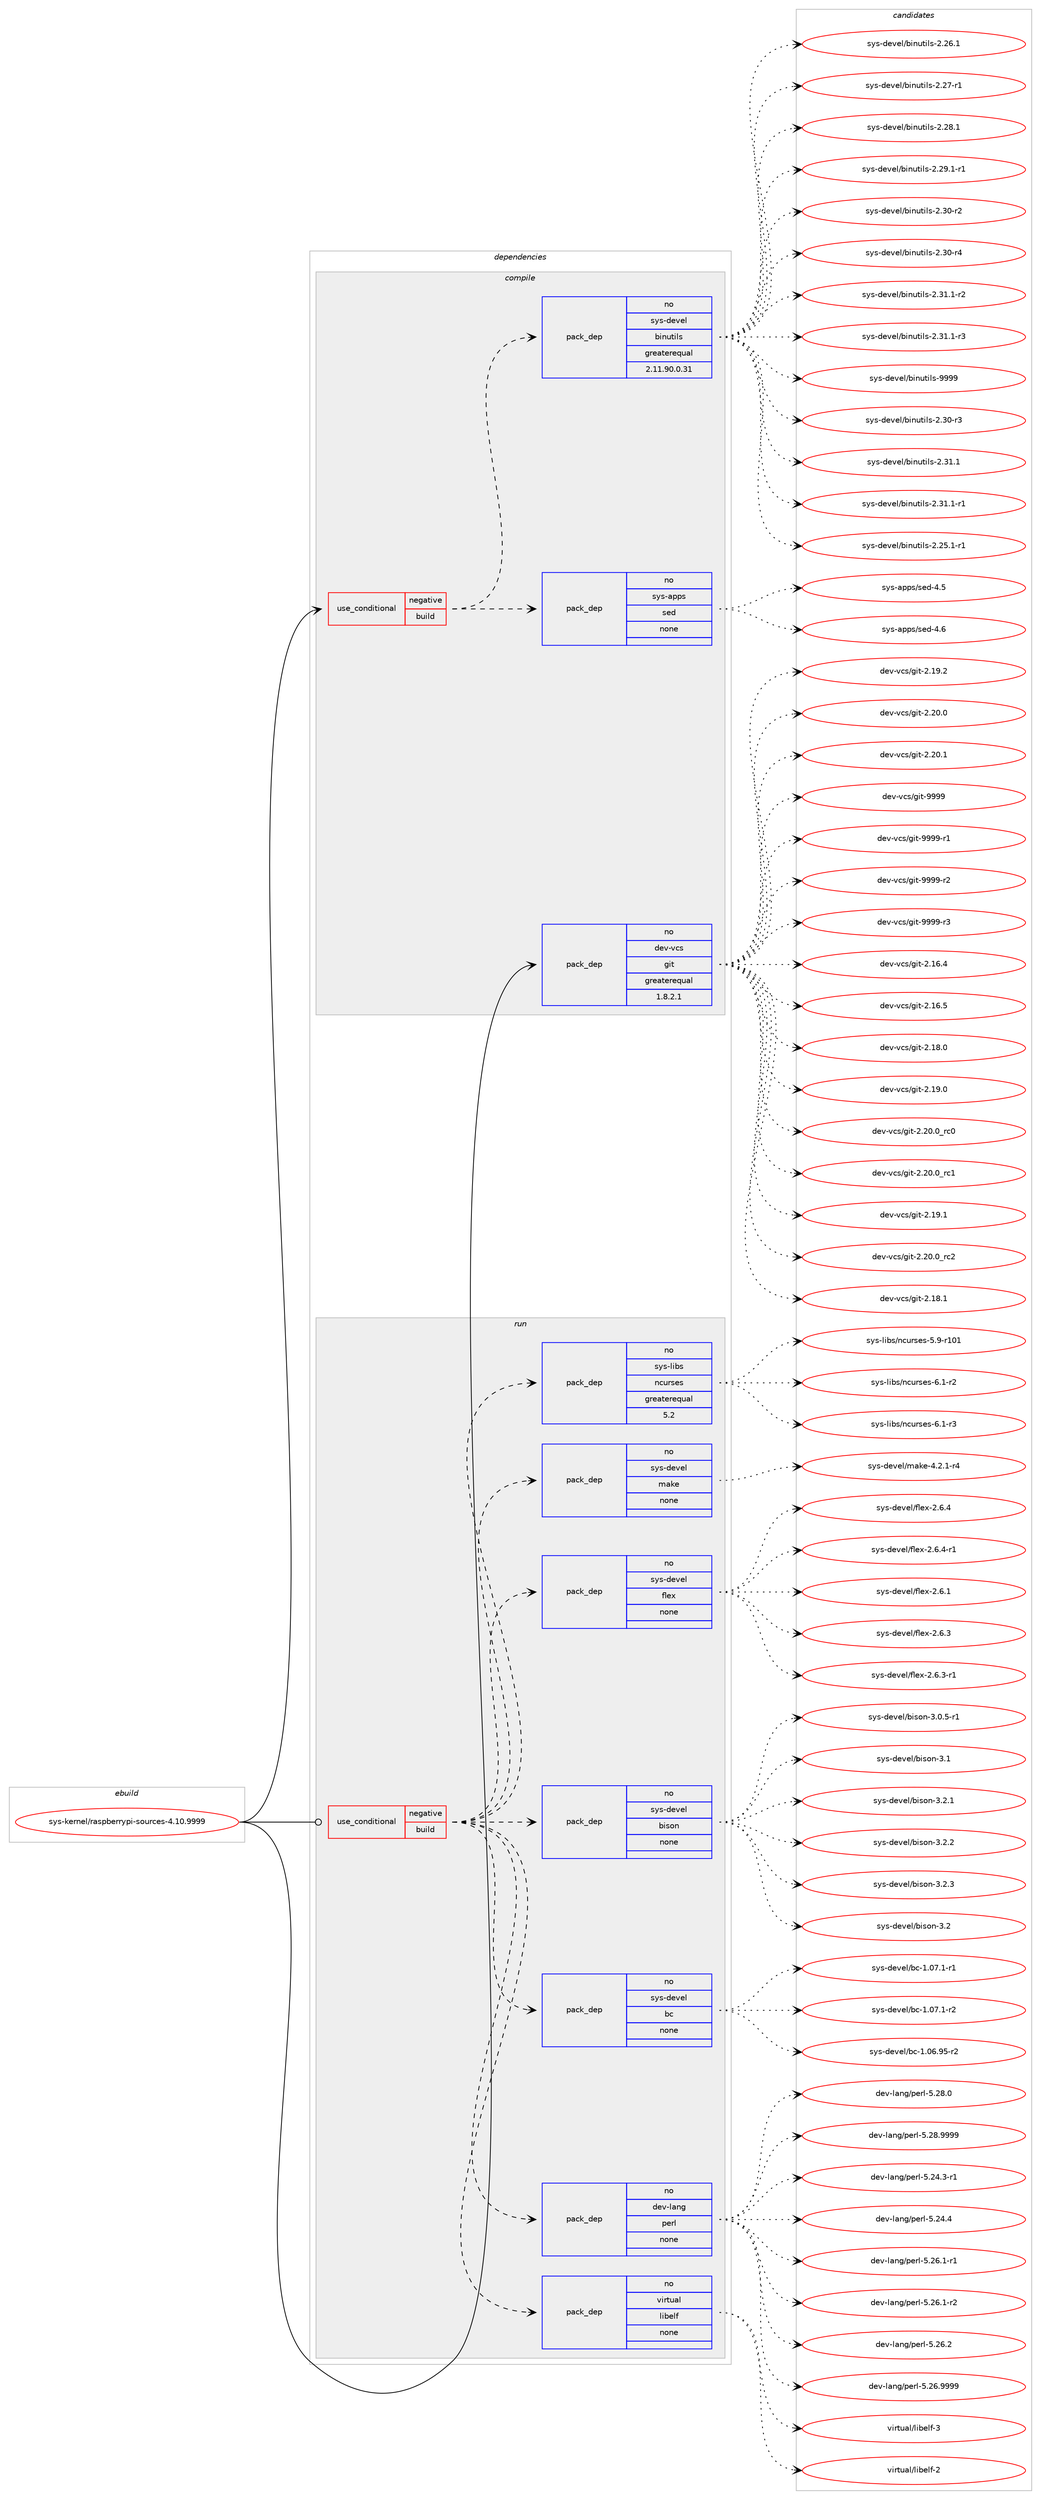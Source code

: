 digraph prolog {

# *************
# Graph options
# *************

newrank=true;
concentrate=true;
compound=true;
graph [rankdir=LR,fontname=Helvetica,fontsize=10,ranksep=1.5];#, ranksep=2.5, nodesep=0.2];
edge  [arrowhead=vee];
node  [fontname=Helvetica,fontsize=10];

# **********
# The ebuild
# **********

subgraph cluster_leftcol {
color=gray;
rank=same;
label=<<i>ebuild</i>>;
id [label="sys-kernel/raspberrypi-sources-4.10.9999", color=red, width=4, href="../sys-kernel/raspberrypi-sources-4.10.9999.svg"];
}

# ****************
# The dependencies
# ****************

subgraph cluster_midcol {
color=gray;
label=<<i>dependencies</i>>;
subgraph cluster_compile {
fillcolor="#eeeeee";
style=filled;
label=<<i>compile</i>>;
subgraph cond1008 {
dependency7030 [label=<<TABLE BORDER="0" CELLBORDER="1" CELLSPACING="0" CELLPADDING="4"><TR><TD ROWSPAN="3" CELLPADDING="10">use_conditional</TD></TR><TR><TD>negative</TD></TR><TR><TD>build</TD></TR></TABLE>>, shape=none, color=red];
subgraph pack5870 {
dependency7031 [label=<<TABLE BORDER="0" CELLBORDER="1" CELLSPACING="0" CELLPADDING="4" WIDTH="220"><TR><TD ROWSPAN="6" CELLPADDING="30">pack_dep</TD></TR><TR><TD WIDTH="110">no</TD></TR><TR><TD>sys-apps</TD></TR><TR><TD>sed</TD></TR><TR><TD>none</TD></TR><TR><TD></TD></TR></TABLE>>, shape=none, color=blue];
}
dependency7030:e -> dependency7031:w [weight=20,style="dashed",arrowhead="vee"];
subgraph pack5871 {
dependency7032 [label=<<TABLE BORDER="0" CELLBORDER="1" CELLSPACING="0" CELLPADDING="4" WIDTH="220"><TR><TD ROWSPAN="6" CELLPADDING="30">pack_dep</TD></TR><TR><TD WIDTH="110">no</TD></TR><TR><TD>sys-devel</TD></TR><TR><TD>binutils</TD></TR><TR><TD>greaterequal</TD></TR><TR><TD>2.11.90.0.31</TD></TR></TABLE>>, shape=none, color=blue];
}
dependency7030:e -> dependency7032:w [weight=20,style="dashed",arrowhead="vee"];
}
id:e -> dependency7030:w [weight=20,style="solid",arrowhead="vee"];
subgraph pack5872 {
dependency7033 [label=<<TABLE BORDER="0" CELLBORDER="1" CELLSPACING="0" CELLPADDING="4" WIDTH="220"><TR><TD ROWSPAN="6" CELLPADDING="30">pack_dep</TD></TR><TR><TD WIDTH="110">no</TD></TR><TR><TD>dev-vcs</TD></TR><TR><TD>git</TD></TR><TR><TD>greaterequal</TD></TR><TR><TD>1.8.2.1</TD></TR></TABLE>>, shape=none, color=blue];
}
id:e -> dependency7033:w [weight=20,style="solid",arrowhead="vee"];
}
subgraph cluster_compileandrun {
fillcolor="#eeeeee";
style=filled;
label=<<i>compile and run</i>>;
}
subgraph cluster_run {
fillcolor="#eeeeee";
style=filled;
label=<<i>run</i>>;
subgraph cond1009 {
dependency7034 [label=<<TABLE BORDER="0" CELLBORDER="1" CELLSPACING="0" CELLPADDING="4"><TR><TD ROWSPAN="3" CELLPADDING="10">use_conditional</TD></TR><TR><TD>negative</TD></TR><TR><TD>build</TD></TR></TABLE>>, shape=none, color=red];
subgraph pack5873 {
dependency7035 [label=<<TABLE BORDER="0" CELLBORDER="1" CELLSPACING="0" CELLPADDING="4" WIDTH="220"><TR><TD ROWSPAN="6" CELLPADDING="30">pack_dep</TD></TR><TR><TD WIDTH="110">no</TD></TR><TR><TD>dev-lang</TD></TR><TR><TD>perl</TD></TR><TR><TD>none</TD></TR><TR><TD></TD></TR></TABLE>>, shape=none, color=blue];
}
dependency7034:e -> dependency7035:w [weight=20,style="dashed",arrowhead="vee"];
subgraph pack5874 {
dependency7036 [label=<<TABLE BORDER="0" CELLBORDER="1" CELLSPACING="0" CELLPADDING="4" WIDTH="220"><TR><TD ROWSPAN="6" CELLPADDING="30">pack_dep</TD></TR><TR><TD WIDTH="110">no</TD></TR><TR><TD>sys-devel</TD></TR><TR><TD>bc</TD></TR><TR><TD>none</TD></TR><TR><TD></TD></TR></TABLE>>, shape=none, color=blue];
}
dependency7034:e -> dependency7036:w [weight=20,style="dashed",arrowhead="vee"];
subgraph pack5875 {
dependency7037 [label=<<TABLE BORDER="0" CELLBORDER="1" CELLSPACING="0" CELLPADDING="4" WIDTH="220"><TR><TD ROWSPAN="6" CELLPADDING="30">pack_dep</TD></TR><TR><TD WIDTH="110">no</TD></TR><TR><TD>sys-devel</TD></TR><TR><TD>bison</TD></TR><TR><TD>none</TD></TR><TR><TD></TD></TR></TABLE>>, shape=none, color=blue];
}
dependency7034:e -> dependency7037:w [weight=20,style="dashed",arrowhead="vee"];
subgraph pack5876 {
dependency7038 [label=<<TABLE BORDER="0" CELLBORDER="1" CELLSPACING="0" CELLPADDING="4" WIDTH="220"><TR><TD ROWSPAN="6" CELLPADDING="30">pack_dep</TD></TR><TR><TD WIDTH="110">no</TD></TR><TR><TD>sys-devel</TD></TR><TR><TD>flex</TD></TR><TR><TD>none</TD></TR><TR><TD></TD></TR></TABLE>>, shape=none, color=blue];
}
dependency7034:e -> dependency7038:w [weight=20,style="dashed",arrowhead="vee"];
subgraph pack5877 {
dependency7039 [label=<<TABLE BORDER="0" CELLBORDER="1" CELLSPACING="0" CELLPADDING="4" WIDTH="220"><TR><TD ROWSPAN="6" CELLPADDING="30">pack_dep</TD></TR><TR><TD WIDTH="110">no</TD></TR><TR><TD>sys-devel</TD></TR><TR><TD>make</TD></TR><TR><TD>none</TD></TR><TR><TD></TD></TR></TABLE>>, shape=none, color=blue];
}
dependency7034:e -> dependency7039:w [weight=20,style="dashed",arrowhead="vee"];
subgraph pack5878 {
dependency7040 [label=<<TABLE BORDER="0" CELLBORDER="1" CELLSPACING="0" CELLPADDING="4" WIDTH="220"><TR><TD ROWSPAN="6" CELLPADDING="30">pack_dep</TD></TR><TR><TD WIDTH="110">no</TD></TR><TR><TD>sys-libs</TD></TR><TR><TD>ncurses</TD></TR><TR><TD>greaterequal</TD></TR><TR><TD>5.2</TD></TR></TABLE>>, shape=none, color=blue];
}
dependency7034:e -> dependency7040:w [weight=20,style="dashed",arrowhead="vee"];
subgraph pack5879 {
dependency7041 [label=<<TABLE BORDER="0" CELLBORDER="1" CELLSPACING="0" CELLPADDING="4" WIDTH="220"><TR><TD ROWSPAN="6" CELLPADDING="30">pack_dep</TD></TR><TR><TD WIDTH="110">no</TD></TR><TR><TD>virtual</TD></TR><TR><TD>libelf</TD></TR><TR><TD>none</TD></TR><TR><TD></TD></TR></TABLE>>, shape=none, color=blue];
}
dependency7034:e -> dependency7041:w [weight=20,style="dashed",arrowhead="vee"];
}
id:e -> dependency7034:w [weight=20,style="solid",arrowhead="odot"];
}
}

# **************
# The candidates
# **************

subgraph cluster_choices {
rank=same;
color=gray;
label=<<i>candidates</i>>;

subgraph choice5870 {
color=black;
nodesep=1;
choice11512111545971121121154711510110045524653 [label="sys-apps/sed-4.5", color=red, width=4,href="../sys-apps/sed-4.5.svg"];
choice11512111545971121121154711510110045524654 [label="sys-apps/sed-4.6", color=red, width=4,href="../sys-apps/sed-4.6.svg"];
dependency7031:e -> choice11512111545971121121154711510110045524653:w [style=dotted,weight="100"];
dependency7031:e -> choice11512111545971121121154711510110045524654:w [style=dotted,weight="100"];
}
subgraph choice5871 {
color=black;
nodesep=1;
choice11512111545100101118101108479810511011711610510811545504651484511451 [label="sys-devel/binutils-2.30-r3", color=red, width=4,href="../sys-devel/binutils-2.30-r3.svg"];
choice11512111545100101118101108479810511011711610510811545504651494649 [label="sys-devel/binutils-2.31.1", color=red, width=4,href="../sys-devel/binutils-2.31.1.svg"];
choice115121115451001011181011084798105110117116105108115455046514946494511449 [label="sys-devel/binutils-2.31.1-r1", color=red, width=4,href="../sys-devel/binutils-2.31.1-r1.svg"];
choice115121115451001011181011084798105110117116105108115455046505346494511449 [label="sys-devel/binutils-2.25.1-r1", color=red, width=4,href="../sys-devel/binutils-2.25.1-r1.svg"];
choice11512111545100101118101108479810511011711610510811545504650544649 [label="sys-devel/binutils-2.26.1", color=red, width=4,href="../sys-devel/binutils-2.26.1.svg"];
choice11512111545100101118101108479810511011711610510811545504650554511449 [label="sys-devel/binutils-2.27-r1", color=red, width=4,href="../sys-devel/binutils-2.27-r1.svg"];
choice11512111545100101118101108479810511011711610510811545504650564649 [label="sys-devel/binutils-2.28.1", color=red, width=4,href="../sys-devel/binutils-2.28.1.svg"];
choice115121115451001011181011084798105110117116105108115455046505746494511449 [label="sys-devel/binutils-2.29.1-r1", color=red, width=4,href="../sys-devel/binutils-2.29.1-r1.svg"];
choice11512111545100101118101108479810511011711610510811545504651484511450 [label="sys-devel/binutils-2.30-r2", color=red, width=4,href="../sys-devel/binutils-2.30-r2.svg"];
choice11512111545100101118101108479810511011711610510811545504651484511452 [label="sys-devel/binutils-2.30-r4", color=red, width=4,href="../sys-devel/binutils-2.30-r4.svg"];
choice115121115451001011181011084798105110117116105108115455046514946494511450 [label="sys-devel/binutils-2.31.1-r2", color=red, width=4,href="../sys-devel/binutils-2.31.1-r2.svg"];
choice115121115451001011181011084798105110117116105108115455046514946494511451 [label="sys-devel/binutils-2.31.1-r3", color=red, width=4,href="../sys-devel/binutils-2.31.1-r3.svg"];
choice1151211154510010111810110847981051101171161051081154557575757 [label="sys-devel/binutils-9999", color=red, width=4,href="../sys-devel/binutils-9999.svg"];
dependency7032:e -> choice11512111545100101118101108479810511011711610510811545504651484511451:w [style=dotted,weight="100"];
dependency7032:e -> choice11512111545100101118101108479810511011711610510811545504651494649:w [style=dotted,weight="100"];
dependency7032:e -> choice115121115451001011181011084798105110117116105108115455046514946494511449:w [style=dotted,weight="100"];
dependency7032:e -> choice115121115451001011181011084798105110117116105108115455046505346494511449:w [style=dotted,weight="100"];
dependency7032:e -> choice11512111545100101118101108479810511011711610510811545504650544649:w [style=dotted,weight="100"];
dependency7032:e -> choice11512111545100101118101108479810511011711610510811545504650554511449:w [style=dotted,weight="100"];
dependency7032:e -> choice11512111545100101118101108479810511011711610510811545504650564649:w [style=dotted,weight="100"];
dependency7032:e -> choice115121115451001011181011084798105110117116105108115455046505746494511449:w [style=dotted,weight="100"];
dependency7032:e -> choice11512111545100101118101108479810511011711610510811545504651484511450:w [style=dotted,weight="100"];
dependency7032:e -> choice11512111545100101118101108479810511011711610510811545504651484511452:w [style=dotted,weight="100"];
dependency7032:e -> choice115121115451001011181011084798105110117116105108115455046514946494511450:w [style=dotted,weight="100"];
dependency7032:e -> choice115121115451001011181011084798105110117116105108115455046514946494511451:w [style=dotted,weight="100"];
dependency7032:e -> choice1151211154510010111810110847981051101171161051081154557575757:w [style=dotted,weight="100"];
}
subgraph choice5872 {
color=black;
nodesep=1;
choice10010111845118991154710310511645504649544652 [label="dev-vcs/git-2.16.4", color=red, width=4,href="../dev-vcs/git-2.16.4.svg"];
choice10010111845118991154710310511645504649544653 [label="dev-vcs/git-2.16.5", color=red, width=4,href="../dev-vcs/git-2.16.5.svg"];
choice10010111845118991154710310511645504649564648 [label="dev-vcs/git-2.18.0", color=red, width=4,href="../dev-vcs/git-2.18.0.svg"];
choice10010111845118991154710310511645504649574648 [label="dev-vcs/git-2.19.0", color=red, width=4,href="../dev-vcs/git-2.19.0.svg"];
choice10010111845118991154710310511645504650484648951149948 [label="dev-vcs/git-2.20.0_rc0", color=red, width=4,href="../dev-vcs/git-2.20.0_rc0.svg"];
choice10010111845118991154710310511645504650484648951149949 [label="dev-vcs/git-2.20.0_rc1", color=red, width=4,href="../dev-vcs/git-2.20.0_rc1.svg"];
choice10010111845118991154710310511645504649574649 [label="dev-vcs/git-2.19.1", color=red, width=4,href="../dev-vcs/git-2.19.1.svg"];
choice10010111845118991154710310511645504650484648951149950 [label="dev-vcs/git-2.20.0_rc2", color=red, width=4,href="../dev-vcs/git-2.20.0_rc2.svg"];
choice10010111845118991154710310511645504649564649 [label="dev-vcs/git-2.18.1", color=red, width=4,href="../dev-vcs/git-2.18.1.svg"];
choice10010111845118991154710310511645504649574650 [label="dev-vcs/git-2.19.2", color=red, width=4,href="../dev-vcs/git-2.19.2.svg"];
choice10010111845118991154710310511645504650484648 [label="dev-vcs/git-2.20.0", color=red, width=4,href="../dev-vcs/git-2.20.0.svg"];
choice10010111845118991154710310511645504650484649 [label="dev-vcs/git-2.20.1", color=red, width=4,href="../dev-vcs/git-2.20.1.svg"];
choice1001011184511899115471031051164557575757 [label="dev-vcs/git-9999", color=red, width=4,href="../dev-vcs/git-9999.svg"];
choice10010111845118991154710310511645575757574511449 [label="dev-vcs/git-9999-r1", color=red, width=4,href="../dev-vcs/git-9999-r1.svg"];
choice10010111845118991154710310511645575757574511450 [label="dev-vcs/git-9999-r2", color=red, width=4,href="../dev-vcs/git-9999-r2.svg"];
choice10010111845118991154710310511645575757574511451 [label="dev-vcs/git-9999-r3", color=red, width=4,href="../dev-vcs/git-9999-r3.svg"];
dependency7033:e -> choice10010111845118991154710310511645504649544652:w [style=dotted,weight="100"];
dependency7033:e -> choice10010111845118991154710310511645504649544653:w [style=dotted,weight="100"];
dependency7033:e -> choice10010111845118991154710310511645504649564648:w [style=dotted,weight="100"];
dependency7033:e -> choice10010111845118991154710310511645504649574648:w [style=dotted,weight="100"];
dependency7033:e -> choice10010111845118991154710310511645504650484648951149948:w [style=dotted,weight="100"];
dependency7033:e -> choice10010111845118991154710310511645504650484648951149949:w [style=dotted,weight="100"];
dependency7033:e -> choice10010111845118991154710310511645504649574649:w [style=dotted,weight="100"];
dependency7033:e -> choice10010111845118991154710310511645504650484648951149950:w [style=dotted,weight="100"];
dependency7033:e -> choice10010111845118991154710310511645504649564649:w [style=dotted,weight="100"];
dependency7033:e -> choice10010111845118991154710310511645504649574650:w [style=dotted,weight="100"];
dependency7033:e -> choice10010111845118991154710310511645504650484648:w [style=dotted,weight="100"];
dependency7033:e -> choice10010111845118991154710310511645504650484649:w [style=dotted,weight="100"];
dependency7033:e -> choice1001011184511899115471031051164557575757:w [style=dotted,weight="100"];
dependency7033:e -> choice10010111845118991154710310511645575757574511449:w [style=dotted,weight="100"];
dependency7033:e -> choice10010111845118991154710310511645575757574511450:w [style=dotted,weight="100"];
dependency7033:e -> choice10010111845118991154710310511645575757574511451:w [style=dotted,weight="100"];
}
subgraph choice5873 {
color=black;
nodesep=1;
choice100101118451089711010347112101114108455346505246514511449 [label="dev-lang/perl-5.24.3-r1", color=red, width=4,href="../dev-lang/perl-5.24.3-r1.svg"];
choice10010111845108971101034711210111410845534650524652 [label="dev-lang/perl-5.24.4", color=red, width=4,href="../dev-lang/perl-5.24.4.svg"];
choice100101118451089711010347112101114108455346505446494511449 [label="dev-lang/perl-5.26.1-r1", color=red, width=4,href="../dev-lang/perl-5.26.1-r1.svg"];
choice100101118451089711010347112101114108455346505446494511450 [label="dev-lang/perl-5.26.1-r2", color=red, width=4,href="../dev-lang/perl-5.26.1-r2.svg"];
choice10010111845108971101034711210111410845534650544650 [label="dev-lang/perl-5.26.2", color=red, width=4,href="../dev-lang/perl-5.26.2.svg"];
choice10010111845108971101034711210111410845534650544657575757 [label="dev-lang/perl-5.26.9999", color=red, width=4,href="../dev-lang/perl-5.26.9999.svg"];
choice10010111845108971101034711210111410845534650564648 [label="dev-lang/perl-5.28.0", color=red, width=4,href="../dev-lang/perl-5.28.0.svg"];
choice10010111845108971101034711210111410845534650564657575757 [label="dev-lang/perl-5.28.9999", color=red, width=4,href="../dev-lang/perl-5.28.9999.svg"];
dependency7035:e -> choice100101118451089711010347112101114108455346505246514511449:w [style=dotted,weight="100"];
dependency7035:e -> choice10010111845108971101034711210111410845534650524652:w [style=dotted,weight="100"];
dependency7035:e -> choice100101118451089711010347112101114108455346505446494511449:w [style=dotted,weight="100"];
dependency7035:e -> choice100101118451089711010347112101114108455346505446494511450:w [style=dotted,weight="100"];
dependency7035:e -> choice10010111845108971101034711210111410845534650544650:w [style=dotted,weight="100"];
dependency7035:e -> choice10010111845108971101034711210111410845534650544657575757:w [style=dotted,weight="100"];
dependency7035:e -> choice10010111845108971101034711210111410845534650564648:w [style=dotted,weight="100"];
dependency7035:e -> choice10010111845108971101034711210111410845534650564657575757:w [style=dotted,weight="100"];
}
subgraph choice5874 {
color=black;
nodesep=1;
choice1151211154510010111810110847989945494648544657534511450 [label="sys-devel/bc-1.06.95-r2", color=red, width=4,href="../sys-devel/bc-1.06.95-r2.svg"];
choice11512111545100101118101108479899454946485546494511449 [label="sys-devel/bc-1.07.1-r1", color=red, width=4,href="../sys-devel/bc-1.07.1-r1.svg"];
choice11512111545100101118101108479899454946485546494511450 [label="sys-devel/bc-1.07.1-r2", color=red, width=4,href="../sys-devel/bc-1.07.1-r2.svg"];
dependency7036:e -> choice1151211154510010111810110847989945494648544657534511450:w [style=dotted,weight="100"];
dependency7036:e -> choice11512111545100101118101108479899454946485546494511449:w [style=dotted,weight="100"];
dependency7036:e -> choice11512111545100101118101108479899454946485546494511450:w [style=dotted,weight="100"];
}
subgraph choice5875 {
color=black;
nodesep=1;
choice11512111545100101118101108479810511511111045514650 [label="sys-devel/bison-3.2", color=red, width=4,href="../sys-devel/bison-3.2.svg"];
choice1151211154510010111810110847981051151111104551464846534511449 [label="sys-devel/bison-3.0.5-r1", color=red, width=4,href="../sys-devel/bison-3.0.5-r1.svg"];
choice11512111545100101118101108479810511511111045514649 [label="sys-devel/bison-3.1", color=red, width=4,href="../sys-devel/bison-3.1.svg"];
choice115121115451001011181011084798105115111110455146504649 [label="sys-devel/bison-3.2.1", color=red, width=4,href="../sys-devel/bison-3.2.1.svg"];
choice115121115451001011181011084798105115111110455146504650 [label="sys-devel/bison-3.2.2", color=red, width=4,href="../sys-devel/bison-3.2.2.svg"];
choice115121115451001011181011084798105115111110455146504651 [label="sys-devel/bison-3.2.3", color=red, width=4,href="../sys-devel/bison-3.2.3.svg"];
dependency7037:e -> choice11512111545100101118101108479810511511111045514650:w [style=dotted,weight="100"];
dependency7037:e -> choice1151211154510010111810110847981051151111104551464846534511449:w [style=dotted,weight="100"];
dependency7037:e -> choice11512111545100101118101108479810511511111045514649:w [style=dotted,weight="100"];
dependency7037:e -> choice115121115451001011181011084798105115111110455146504649:w [style=dotted,weight="100"];
dependency7037:e -> choice115121115451001011181011084798105115111110455146504650:w [style=dotted,weight="100"];
dependency7037:e -> choice115121115451001011181011084798105115111110455146504651:w [style=dotted,weight="100"];
}
subgraph choice5876 {
color=black;
nodesep=1;
choice1151211154510010111810110847102108101120455046544649 [label="sys-devel/flex-2.6.1", color=red, width=4,href="../sys-devel/flex-2.6.1.svg"];
choice1151211154510010111810110847102108101120455046544651 [label="sys-devel/flex-2.6.3", color=red, width=4,href="../sys-devel/flex-2.6.3.svg"];
choice11512111545100101118101108471021081011204550465446514511449 [label="sys-devel/flex-2.6.3-r1", color=red, width=4,href="../sys-devel/flex-2.6.3-r1.svg"];
choice1151211154510010111810110847102108101120455046544652 [label="sys-devel/flex-2.6.4", color=red, width=4,href="../sys-devel/flex-2.6.4.svg"];
choice11512111545100101118101108471021081011204550465446524511449 [label="sys-devel/flex-2.6.4-r1", color=red, width=4,href="../sys-devel/flex-2.6.4-r1.svg"];
dependency7038:e -> choice1151211154510010111810110847102108101120455046544649:w [style=dotted,weight="100"];
dependency7038:e -> choice1151211154510010111810110847102108101120455046544651:w [style=dotted,weight="100"];
dependency7038:e -> choice11512111545100101118101108471021081011204550465446514511449:w [style=dotted,weight="100"];
dependency7038:e -> choice1151211154510010111810110847102108101120455046544652:w [style=dotted,weight="100"];
dependency7038:e -> choice11512111545100101118101108471021081011204550465446524511449:w [style=dotted,weight="100"];
}
subgraph choice5877 {
color=black;
nodesep=1;
choice1151211154510010111810110847109971071014552465046494511452 [label="sys-devel/make-4.2.1-r4", color=red, width=4,href="../sys-devel/make-4.2.1-r4.svg"];
dependency7039:e -> choice1151211154510010111810110847109971071014552465046494511452:w [style=dotted,weight="100"];
}
subgraph choice5878 {
color=black;
nodesep=1;
choice115121115451081059811547110991171141151011154553465745114494849 [label="sys-libs/ncurses-5.9-r101", color=red, width=4,href="../sys-libs/ncurses-5.9-r101.svg"];
choice11512111545108105981154711099117114115101115455446494511450 [label="sys-libs/ncurses-6.1-r2", color=red, width=4,href="../sys-libs/ncurses-6.1-r2.svg"];
choice11512111545108105981154711099117114115101115455446494511451 [label="sys-libs/ncurses-6.1-r3", color=red, width=4,href="../sys-libs/ncurses-6.1-r3.svg"];
dependency7040:e -> choice115121115451081059811547110991171141151011154553465745114494849:w [style=dotted,weight="100"];
dependency7040:e -> choice11512111545108105981154711099117114115101115455446494511450:w [style=dotted,weight="100"];
dependency7040:e -> choice11512111545108105981154711099117114115101115455446494511451:w [style=dotted,weight="100"];
}
subgraph choice5879 {
color=black;
nodesep=1;
choice1181051141161179710847108105981011081024550 [label="virtual/libelf-2", color=red, width=4,href="../virtual/libelf-2.svg"];
choice1181051141161179710847108105981011081024551 [label="virtual/libelf-3", color=red, width=4,href="../virtual/libelf-3.svg"];
dependency7041:e -> choice1181051141161179710847108105981011081024550:w [style=dotted,weight="100"];
dependency7041:e -> choice1181051141161179710847108105981011081024551:w [style=dotted,weight="100"];
}
}

}
